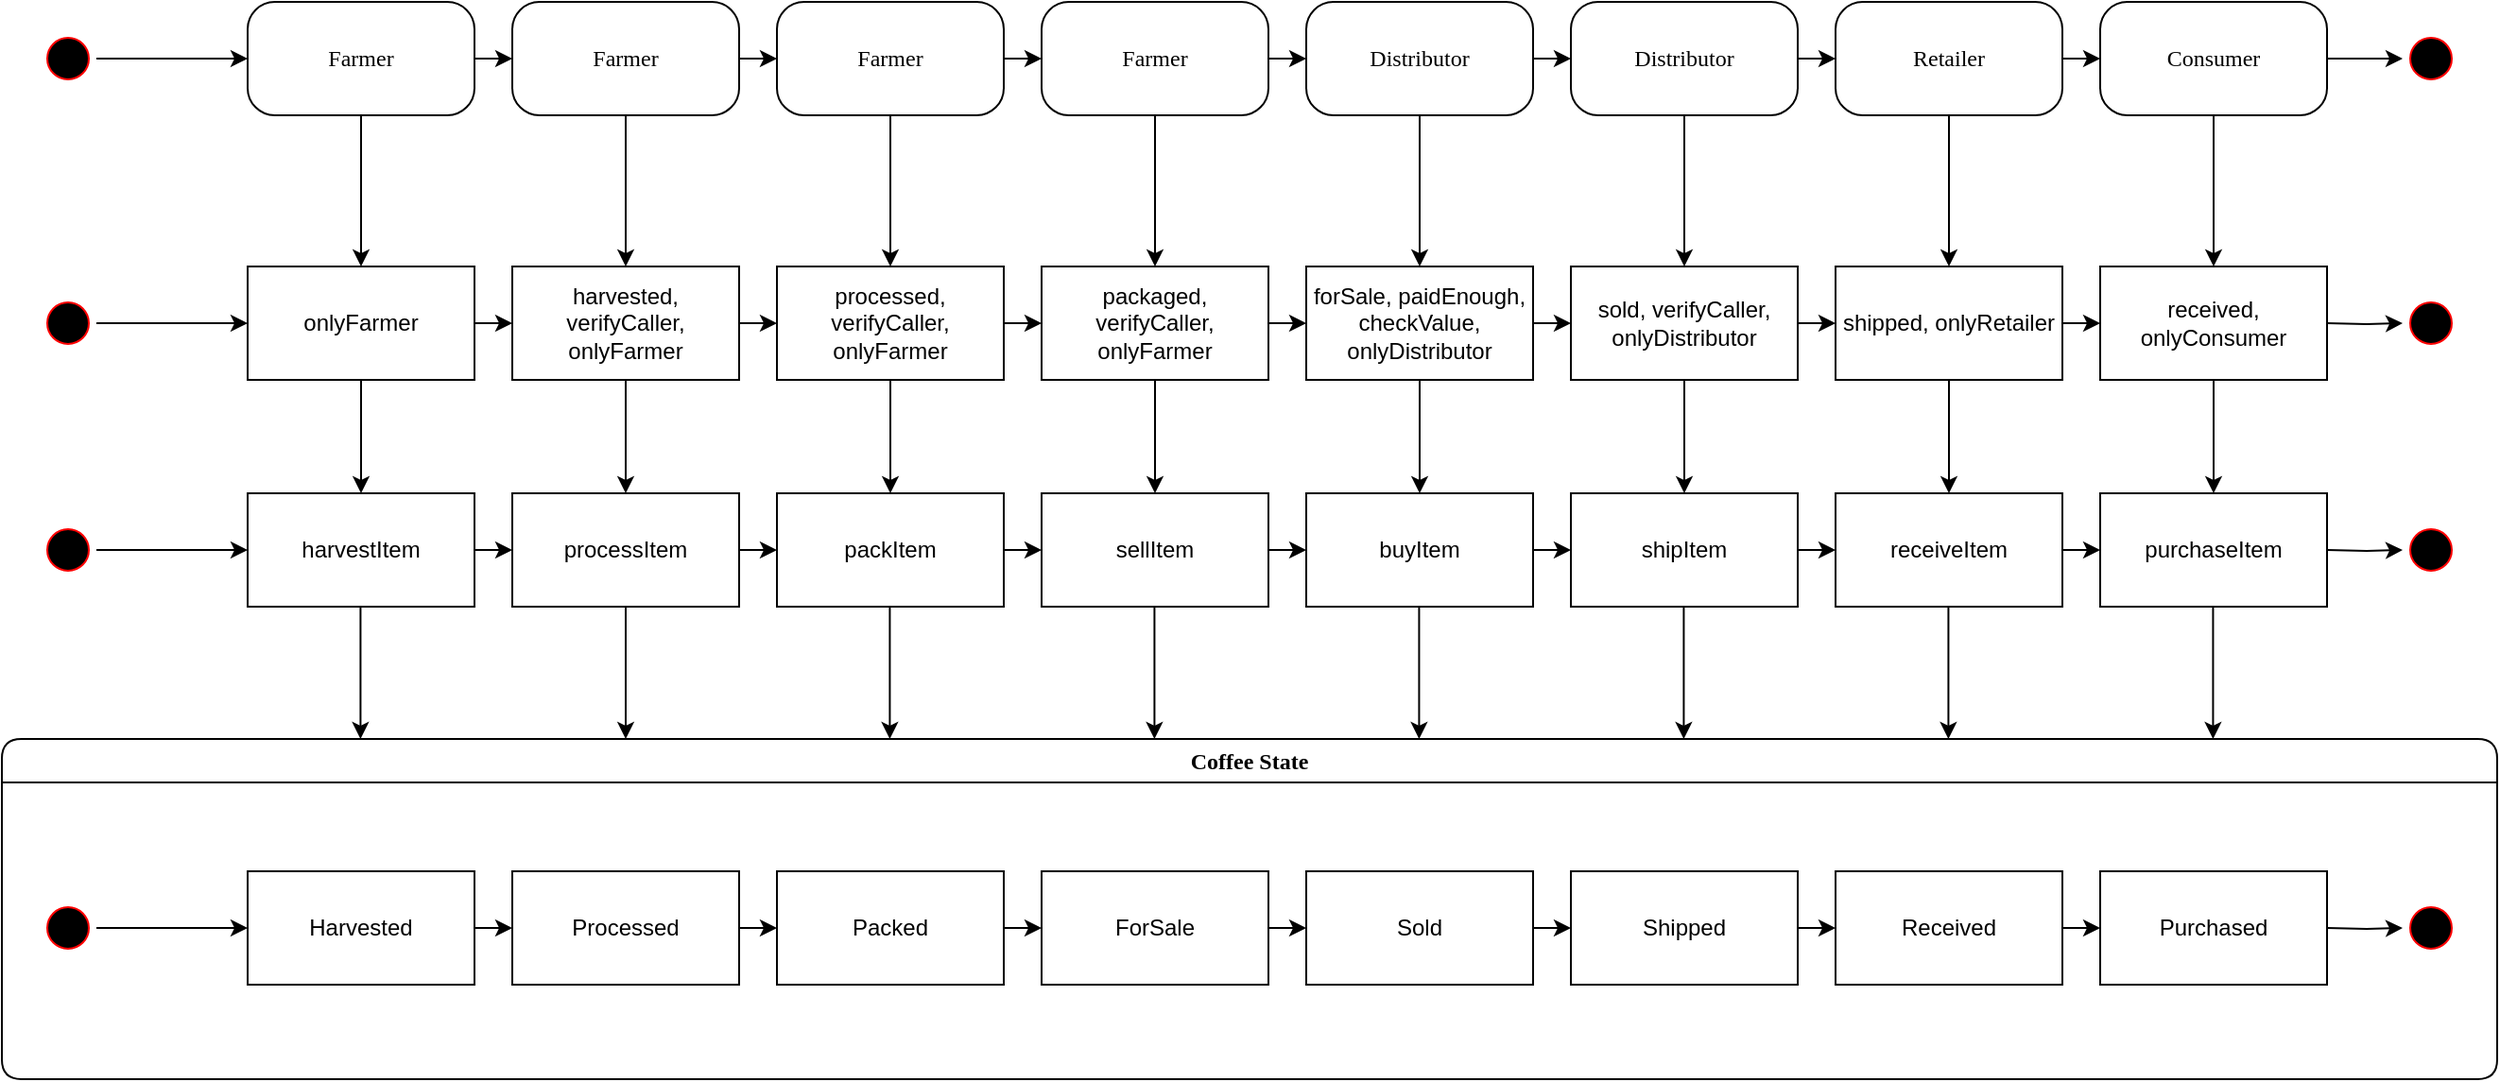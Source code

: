 <mxfile version="13.0.3" type="device"><diagram name="Page-1" id="58cdce13-f638-feb5-8d6f-7d28b1aa9fa0"><mxGraphModel dx="1197" dy="1384" grid="1" gridSize="10" guides="1" tooltips="1" connect="1" arrows="1" fold="1" page="1" pageScale="1" pageWidth="1100" pageHeight="850" background="#ffffff" math="0" shadow="0"><root><mxCell id="0"/><mxCell id="1" parent="0"/><mxCell id="6P1yx8AHND1YkYQ93b3t-10" style="edgeStyle=orthogonalEdgeStyle;rounded=0;orthogonalLoop=1;jettySize=auto;html=1;exitX=0.5;exitY=0;exitDx=0;exitDy=0;entryX=0;entryY=0.5;entryDx=0;entryDy=0;" edge="1" parent="1" source="382b91b5511bd0f7-1" target="382b91b5511bd0f7-6"><mxGeometry relative="1" as="geometry"/></mxCell><mxCell id="382b91b5511bd0f7-1" value="" style="ellipse;html=1;shape=startState;fillColor=#000000;strokeColor=#ff0000;rounded=1;shadow=0;comic=0;labelBackgroundColor=none;fontFamily=Verdana;fontSize=12;fontColor=#000000;align=center;direction=south;" parent="1" vertex="1"><mxGeometry x="130" y="135" width="30" height="30" as="geometry"/></mxCell><mxCell id="6P1yx8AHND1YkYQ93b3t-11" style="edgeStyle=orthogonalEdgeStyle;rounded=0;orthogonalLoop=1;jettySize=auto;html=1;exitX=1;exitY=0.5;exitDx=0;exitDy=0;entryX=0;entryY=0.5;entryDx=0;entryDy=0;" edge="1" parent="1" source="382b91b5511bd0f7-6" target="6P1yx8AHND1YkYQ93b3t-1"><mxGeometry relative="1" as="geometry"/></mxCell><mxCell id="6P1yx8AHND1YkYQ93b3t-156" style="edgeStyle=orthogonalEdgeStyle;rounded=0;orthogonalLoop=1;jettySize=auto;html=1;exitX=0.5;exitY=1;exitDx=0;exitDy=0;entryX=0.5;entryY=0;entryDx=0;entryDy=0;" edge="1" parent="1" source="382b91b5511bd0f7-6" target="6P1yx8AHND1YkYQ93b3t-120"><mxGeometry relative="1" as="geometry"/></mxCell><mxCell id="382b91b5511bd0f7-6" value="Farmer" style="rounded=1;whiteSpace=wrap;html=1;arcSize=24;shadow=0;comic=0;labelBackgroundColor=none;fontFamily=Verdana;fontSize=12;fontColor=#000000;align=center;" parent="1" vertex="1"><mxGeometry x="240" y="120" width="120" height="60" as="geometry"/></mxCell><mxCell id="2a3bc250acf0617d-7" value="Coffee State" style="swimlane;whiteSpace=wrap;html=1;rounded=1;shadow=0;comic=0;labelBackgroundColor=none;strokeWidth=1;fontFamily=Verdana;fontSize=12;align=center;startSize=23;" parent="1" vertex="1"><mxGeometry x="110" y="510" width="1320" height="180" as="geometry"/></mxCell><mxCell id="6P1yx8AHND1YkYQ93b3t-92" value="Harvested" style="rounded=0;whiteSpace=wrap;html=1;" vertex="1" parent="2a3bc250acf0617d-7"><mxGeometry x="130" y="70" width="120" height="60" as="geometry"/></mxCell><mxCell id="6P1yx8AHND1YkYQ93b3t-94" value="Processed" style="rounded=0;whiteSpace=wrap;html=1;" vertex="1" parent="2a3bc250acf0617d-7"><mxGeometry x="270" y="70" width="120" height="60" as="geometry"/></mxCell><mxCell id="6P1yx8AHND1YkYQ93b3t-95" value="Packed" style="rounded=0;whiteSpace=wrap;html=1;" vertex="1" parent="2a3bc250acf0617d-7"><mxGeometry x="410" y="70" width="120" height="60" as="geometry"/></mxCell><mxCell id="6P1yx8AHND1YkYQ93b3t-97" value="ForSale" style="rounded=0;whiteSpace=wrap;html=1;" vertex="1" parent="2a3bc250acf0617d-7"><mxGeometry x="550" y="70" width="120" height="60" as="geometry"/></mxCell><mxCell id="6P1yx8AHND1YkYQ93b3t-101" value="Sold" style="rounded=0;whiteSpace=wrap;html=1;" vertex="1" parent="2a3bc250acf0617d-7"><mxGeometry x="690" y="70" width="120" height="60" as="geometry"/></mxCell><mxCell id="6P1yx8AHND1YkYQ93b3t-102" value="Shipped" style="rounded=0;whiteSpace=wrap;html=1;" vertex="1" parent="2a3bc250acf0617d-7"><mxGeometry x="830" y="70" width="120" height="60" as="geometry"/></mxCell><mxCell id="6P1yx8AHND1YkYQ93b3t-103" value="Received" style="rounded=0;whiteSpace=wrap;html=1;" vertex="1" parent="2a3bc250acf0617d-7"><mxGeometry x="970" y="70" width="120" height="60" as="geometry"/></mxCell><mxCell id="6P1yx8AHND1YkYQ93b3t-104" value="Purchased" style="rounded=0;whiteSpace=wrap;html=1;" vertex="1" parent="2a3bc250acf0617d-7"><mxGeometry x="1110" y="70" width="120" height="60" as="geometry"/></mxCell><mxCell id="6P1yx8AHND1YkYQ93b3t-12" style="edgeStyle=orthogonalEdgeStyle;rounded=0;orthogonalLoop=1;jettySize=auto;html=1;exitX=1;exitY=0.5;exitDx=0;exitDy=0;entryX=0;entryY=0.5;entryDx=0;entryDy=0;" edge="1" parent="1" source="6P1yx8AHND1YkYQ93b3t-1" target="6P1yx8AHND1YkYQ93b3t-3"><mxGeometry relative="1" as="geometry"/></mxCell><mxCell id="6P1yx8AHND1YkYQ93b3t-157" style="edgeStyle=orthogonalEdgeStyle;rounded=0;orthogonalLoop=1;jettySize=auto;html=1;exitX=0.5;exitY=1;exitDx=0;exitDy=0;entryX=0.5;entryY=0;entryDx=0;entryDy=0;" edge="1" parent="1" source="6P1yx8AHND1YkYQ93b3t-1" target="6P1yx8AHND1YkYQ93b3t-121"><mxGeometry relative="1" as="geometry"/></mxCell><mxCell id="6P1yx8AHND1YkYQ93b3t-1" value="Farmer" style="rounded=1;whiteSpace=wrap;html=1;arcSize=24;shadow=0;comic=0;labelBackgroundColor=none;fontFamily=Verdana;fontSize=12;fontColor=#000000;align=center;" vertex="1" parent="1"><mxGeometry x="380" y="120" width="120" height="60" as="geometry"/></mxCell><mxCell id="6P1yx8AHND1YkYQ93b3t-13" style="edgeStyle=orthogonalEdgeStyle;rounded=0;orthogonalLoop=1;jettySize=auto;html=1;exitX=1;exitY=0.5;exitDx=0;exitDy=0;entryX=0;entryY=0.5;entryDx=0;entryDy=0;" edge="1" parent="1" source="6P1yx8AHND1YkYQ93b3t-3" target="6P1yx8AHND1YkYQ93b3t-4"><mxGeometry relative="1" as="geometry"/></mxCell><mxCell id="6P1yx8AHND1YkYQ93b3t-158" style="edgeStyle=orthogonalEdgeStyle;rounded=0;orthogonalLoop=1;jettySize=auto;html=1;exitX=0.5;exitY=1;exitDx=0;exitDy=0;entryX=0.5;entryY=0;entryDx=0;entryDy=0;" edge="1" parent="1" source="6P1yx8AHND1YkYQ93b3t-3" target="6P1yx8AHND1YkYQ93b3t-122"><mxGeometry relative="1" as="geometry"/></mxCell><mxCell id="6P1yx8AHND1YkYQ93b3t-3" value="Farmer" style="rounded=1;whiteSpace=wrap;html=1;arcSize=24;shadow=0;comic=0;labelBackgroundColor=none;fontFamily=Verdana;fontSize=12;fontColor=#000000;align=center;" vertex="1" parent="1"><mxGeometry x="520" y="120" width="120" height="60" as="geometry"/></mxCell><mxCell id="6P1yx8AHND1YkYQ93b3t-14" style="edgeStyle=orthogonalEdgeStyle;rounded=0;orthogonalLoop=1;jettySize=auto;html=1;exitX=1;exitY=0.5;exitDx=0;exitDy=0;entryX=0;entryY=0.5;entryDx=0;entryDy=0;" edge="1" parent="1" source="6P1yx8AHND1YkYQ93b3t-4" target="6P1yx8AHND1YkYQ93b3t-6"><mxGeometry relative="1" as="geometry"/></mxCell><mxCell id="6P1yx8AHND1YkYQ93b3t-159" style="edgeStyle=orthogonalEdgeStyle;rounded=0;orthogonalLoop=1;jettySize=auto;html=1;exitX=0.5;exitY=1;exitDx=0;exitDy=0;entryX=0.5;entryY=0;entryDx=0;entryDy=0;" edge="1" parent="1" source="6P1yx8AHND1YkYQ93b3t-4" target="6P1yx8AHND1YkYQ93b3t-123"><mxGeometry relative="1" as="geometry"/></mxCell><mxCell id="6P1yx8AHND1YkYQ93b3t-4" value="Farmer" style="rounded=1;whiteSpace=wrap;html=1;arcSize=24;shadow=0;comic=0;labelBackgroundColor=none;fontFamily=Verdana;fontSize=12;fontColor=#000000;align=center;" vertex="1" parent="1"><mxGeometry x="660" y="120" width="120" height="60" as="geometry"/></mxCell><mxCell id="6P1yx8AHND1YkYQ93b3t-15" style="edgeStyle=orthogonalEdgeStyle;rounded=0;orthogonalLoop=1;jettySize=auto;html=1;exitX=1;exitY=0.5;exitDx=0;exitDy=0;entryX=0;entryY=0.5;entryDx=0;entryDy=0;" edge="1" parent="1" source="6P1yx8AHND1YkYQ93b3t-6" target="6P1yx8AHND1YkYQ93b3t-7"><mxGeometry relative="1" as="geometry"/></mxCell><mxCell id="6P1yx8AHND1YkYQ93b3t-160" style="edgeStyle=orthogonalEdgeStyle;rounded=0;orthogonalLoop=1;jettySize=auto;html=1;exitX=0.5;exitY=1;exitDx=0;exitDy=0;entryX=0.5;entryY=0;entryDx=0;entryDy=0;" edge="1" parent="1" source="6P1yx8AHND1YkYQ93b3t-6" target="6P1yx8AHND1YkYQ93b3t-124"><mxGeometry relative="1" as="geometry"/></mxCell><mxCell id="6P1yx8AHND1YkYQ93b3t-6" value="Distributor" style="rounded=1;whiteSpace=wrap;html=1;arcSize=24;shadow=0;comic=0;labelBackgroundColor=none;fontFamily=Verdana;fontSize=12;fontColor=#000000;align=center;" vertex="1" parent="1"><mxGeometry x="800" y="120" width="120" height="60" as="geometry"/></mxCell><mxCell id="6P1yx8AHND1YkYQ93b3t-16" style="edgeStyle=orthogonalEdgeStyle;rounded=0;orthogonalLoop=1;jettySize=auto;html=1;exitX=1;exitY=0.5;exitDx=0;exitDy=0;entryX=0;entryY=0.5;entryDx=0;entryDy=0;" edge="1" parent="1" source="6P1yx8AHND1YkYQ93b3t-7" target="6P1yx8AHND1YkYQ93b3t-8"><mxGeometry relative="1" as="geometry"/></mxCell><mxCell id="6P1yx8AHND1YkYQ93b3t-161" style="edgeStyle=orthogonalEdgeStyle;rounded=0;orthogonalLoop=1;jettySize=auto;html=1;exitX=0.5;exitY=1;exitDx=0;exitDy=0;entryX=0.5;entryY=0;entryDx=0;entryDy=0;" edge="1" parent="1" source="6P1yx8AHND1YkYQ93b3t-7" target="6P1yx8AHND1YkYQ93b3t-125"><mxGeometry relative="1" as="geometry"/></mxCell><mxCell id="6P1yx8AHND1YkYQ93b3t-7" value="Distributor" style="rounded=1;whiteSpace=wrap;html=1;arcSize=24;shadow=0;comic=0;labelBackgroundColor=none;fontFamily=Verdana;fontSize=12;fontColor=#000000;align=center;" vertex="1" parent="1"><mxGeometry x="940" y="120" width="120" height="60" as="geometry"/></mxCell><mxCell id="6P1yx8AHND1YkYQ93b3t-17" style="edgeStyle=orthogonalEdgeStyle;rounded=0;orthogonalLoop=1;jettySize=auto;html=1;exitX=1;exitY=0.5;exitDx=0;exitDy=0;entryX=0;entryY=0.5;entryDx=0;entryDy=0;" edge="1" parent="1" source="6P1yx8AHND1YkYQ93b3t-8" target="6P1yx8AHND1YkYQ93b3t-9"><mxGeometry relative="1" as="geometry"/></mxCell><mxCell id="6P1yx8AHND1YkYQ93b3t-162" style="edgeStyle=orthogonalEdgeStyle;rounded=0;orthogonalLoop=1;jettySize=auto;html=1;exitX=0.5;exitY=1;exitDx=0;exitDy=0;entryX=0.5;entryY=0;entryDx=0;entryDy=0;" edge="1" parent="1" source="6P1yx8AHND1YkYQ93b3t-8" target="6P1yx8AHND1YkYQ93b3t-126"><mxGeometry relative="1" as="geometry"/></mxCell><mxCell id="6P1yx8AHND1YkYQ93b3t-8" value="Retailer" style="rounded=1;whiteSpace=wrap;html=1;arcSize=24;shadow=0;comic=0;labelBackgroundColor=none;fontFamily=Verdana;fontSize=12;fontColor=#000000;align=center;" vertex="1" parent="1"><mxGeometry x="1080" y="120" width="120" height="60" as="geometry"/></mxCell><mxCell id="6P1yx8AHND1YkYQ93b3t-20" style="edgeStyle=orthogonalEdgeStyle;rounded=0;orthogonalLoop=1;jettySize=auto;html=1;exitX=1;exitY=0.5;exitDx=0;exitDy=0;entryX=0.5;entryY=1;entryDx=0;entryDy=0;" edge="1" parent="1" source="6P1yx8AHND1YkYQ93b3t-9" target="6P1yx8AHND1YkYQ93b3t-18"><mxGeometry relative="1" as="geometry"/></mxCell><mxCell id="6P1yx8AHND1YkYQ93b3t-163" style="edgeStyle=orthogonalEdgeStyle;rounded=0;orthogonalLoop=1;jettySize=auto;html=1;exitX=0.5;exitY=1;exitDx=0;exitDy=0;entryX=0.5;entryY=0;entryDx=0;entryDy=0;" edge="1" parent="1" source="6P1yx8AHND1YkYQ93b3t-9" target="6P1yx8AHND1YkYQ93b3t-127"><mxGeometry relative="1" as="geometry"/></mxCell><mxCell id="6P1yx8AHND1YkYQ93b3t-9" value="Consumer" style="rounded=1;whiteSpace=wrap;html=1;arcSize=24;shadow=0;comic=0;labelBackgroundColor=none;fontFamily=Verdana;fontSize=12;fontColor=#000000;align=center;" vertex="1" parent="1"><mxGeometry x="1220" y="120" width="120" height="60" as="geometry"/></mxCell><mxCell id="6P1yx8AHND1YkYQ93b3t-18" value="" style="ellipse;html=1;shape=startState;fillColor=#000000;strokeColor=#ff0000;rounded=1;shadow=0;comic=0;labelBackgroundColor=none;fontFamily=Verdana;fontSize=12;fontColor=#000000;align=center;direction=south;" vertex="1" parent="1"><mxGeometry x="1380" y="135" width="30" height="30" as="geometry"/></mxCell><mxCell id="6P1yx8AHND1YkYQ93b3t-21" style="edgeStyle=orthogonalEdgeStyle;rounded=0;orthogonalLoop=1;jettySize=auto;html=1;exitX=0.5;exitY=0;exitDx=0;exitDy=0;entryX=0;entryY=0.5;entryDx=0;entryDy=0;" edge="1" parent="1" source="6P1yx8AHND1YkYQ93b3t-22"><mxGeometry relative="1" as="geometry"><mxPoint x="240" y="610" as="targetPoint"/></mxGeometry></mxCell><mxCell id="6P1yx8AHND1YkYQ93b3t-22" value="" style="ellipse;html=1;shape=startState;fillColor=#000000;strokeColor=#ff0000;rounded=1;shadow=0;comic=0;labelBackgroundColor=none;fontFamily=Verdana;fontSize=12;fontColor=#000000;align=center;direction=south;" vertex="1" parent="1"><mxGeometry x="130" y="595" width="30" height="30" as="geometry"/></mxCell><mxCell id="6P1yx8AHND1YkYQ93b3t-23" style="edgeStyle=orthogonalEdgeStyle;rounded=0;orthogonalLoop=1;jettySize=auto;html=1;exitX=1;exitY=0.5;exitDx=0;exitDy=0;entryX=0;entryY=0.5;entryDx=0;entryDy=0;" edge="1" parent="1"><mxGeometry relative="1" as="geometry"><mxPoint x="360.0" y="610" as="sourcePoint"/><mxPoint x="380" y="610" as="targetPoint"/></mxGeometry></mxCell><mxCell id="6P1yx8AHND1YkYQ93b3t-25" style="edgeStyle=orthogonalEdgeStyle;rounded=0;orthogonalLoop=1;jettySize=auto;html=1;exitX=1;exitY=0.5;exitDx=0;exitDy=0;entryX=0;entryY=0.5;entryDx=0;entryDy=0;" edge="1" parent="1"><mxGeometry relative="1" as="geometry"><mxPoint x="500" y="610" as="sourcePoint"/><mxPoint x="520" y="610" as="targetPoint"/></mxGeometry></mxCell><mxCell id="6P1yx8AHND1YkYQ93b3t-27" style="edgeStyle=orthogonalEdgeStyle;rounded=0;orthogonalLoop=1;jettySize=auto;html=1;exitX=1;exitY=0.5;exitDx=0;exitDy=0;entryX=0;entryY=0.5;entryDx=0;entryDy=0;" edge="1" parent="1"><mxGeometry relative="1" as="geometry"><mxPoint x="640" y="610" as="sourcePoint"/><mxPoint x="660" y="610" as="targetPoint"/></mxGeometry></mxCell><mxCell id="6P1yx8AHND1YkYQ93b3t-29" style="edgeStyle=orthogonalEdgeStyle;rounded=0;orthogonalLoop=1;jettySize=auto;html=1;exitX=1;exitY=0.5;exitDx=0;exitDy=0;entryX=0;entryY=0.5;entryDx=0;entryDy=0;" edge="1" parent="1"><mxGeometry relative="1" as="geometry"><mxPoint x="780" y="610" as="sourcePoint"/><mxPoint x="800" y="610" as="targetPoint"/></mxGeometry></mxCell><mxCell id="6P1yx8AHND1YkYQ93b3t-31" style="edgeStyle=orthogonalEdgeStyle;rounded=0;orthogonalLoop=1;jettySize=auto;html=1;exitX=1;exitY=0.5;exitDx=0;exitDy=0;entryX=0;entryY=0.5;entryDx=0;entryDy=0;" edge="1" parent="1"><mxGeometry relative="1" as="geometry"><mxPoint x="920" y="610" as="sourcePoint"/><mxPoint x="940" y="610" as="targetPoint"/></mxGeometry></mxCell><mxCell id="6P1yx8AHND1YkYQ93b3t-33" style="edgeStyle=orthogonalEdgeStyle;rounded=0;orthogonalLoop=1;jettySize=auto;html=1;exitX=1;exitY=0.5;exitDx=0;exitDy=0;entryX=0;entryY=0.5;entryDx=0;entryDy=0;" edge="1" parent="1"><mxGeometry relative="1" as="geometry"><mxPoint x="1060" y="610" as="sourcePoint"/><mxPoint x="1080" y="610" as="targetPoint"/></mxGeometry></mxCell><mxCell id="6P1yx8AHND1YkYQ93b3t-35" style="edgeStyle=orthogonalEdgeStyle;rounded=0;orthogonalLoop=1;jettySize=auto;html=1;exitX=1;exitY=0.5;exitDx=0;exitDy=0;entryX=0;entryY=0.5;entryDx=0;entryDy=0;" edge="1" parent="1"><mxGeometry relative="1" as="geometry"><mxPoint x="1200" y="610" as="sourcePoint"/><mxPoint x="1220" y="610" as="targetPoint"/></mxGeometry></mxCell><mxCell id="6P1yx8AHND1YkYQ93b3t-37" style="edgeStyle=orthogonalEdgeStyle;rounded=0;orthogonalLoop=1;jettySize=auto;html=1;exitX=1;exitY=0.5;exitDx=0;exitDy=0;entryX=0.5;entryY=1;entryDx=0;entryDy=0;" edge="1" parent="1" target="6P1yx8AHND1YkYQ93b3t-39"><mxGeometry relative="1" as="geometry"><mxPoint x="1340" y="610" as="sourcePoint"/></mxGeometry></mxCell><mxCell id="6P1yx8AHND1YkYQ93b3t-39" value="" style="ellipse;html=1;shape=startState;fillColor=#000000;strokeColor=#ff0000;rounded=1;shadow=0;comic=0;labelBackgroundColor=none;fontFamily=Verdana;fontSize=12;fontColor=#000000;align=center;direction=south;" vertex="1" parent="1"><mxGeometry x="1380" y="595" width="30" height="30" as="geometry"/></mxCell><mxCell id="6P1yx8AHND1YkYQ93b3t-53" style="edgeStyle=orthogonalEdgeStyle;rounded=0;orthogonalLoop=1;jettySize=auto;html=1;exitX=0.5;exitY=0;exitDx=0;exitDy=0;entryX=0;entryY=0.5;entryDx=0;entryDy=0;" edge="1" parent="1" source="6P1yx8AHND1YkYQ93b3t-54"><mxGeometry relative="1" as="geometry"><mxPoint x="240" y="290" as="targetPoint"/></mxGeometry></mxCell><mxCell id="6P1yx8AHND1YkYQ93b3t-54" value="" style="ellipse;html=1;shape=startState;fillColor=#000000;strokeColor=#ff0000;rounded=1;shadow=0;comic=0;labelBackgroundColor=none;fontFamily=Verdana;fontSize=12;fontColor=#000000;align=center;direction=south;" vertex="1" parent="1"><mxGeometry x="130" y="275" width="30" height="30" as="geometry"/></mxCell><mxCell id="6P1yx8AHND1YkYQ93b3t-69" style="edgeStyle=orthogonalEdgeStyle;rounded=0;orthogonalLoop=1;jettySize=auto;html=1;exitX=1;exitY=0.5;exitDx=0;exitDy=0;entryX=0.5;entryY=1;entryDx=0;entryDy=0;" edge="1" parent="1" target="6P1yx8AHND1YkYQ93b3t-71"><mxGeometry relative="1" as="geometry"><mxPoint x="1340" y="290" as="sourcePoint"/></mxGeometry></mxCell><mxCell id="6P1yx8AHND1YkYQ93b3t-71" value="" style="ellipse;html=1;shape=startState;fillColor=#000000;strokeColor=#ff0000;rounded=1;shadow=0;comic=0;labelBackgroundColor=none;fontFamily=Verdana;fontSize=12;fontColor=#000000;align=center;direction=south;" vertex="1" parent="1"><mxGeometry x="1380" y="275" width="30" height="30" as="geometry"/></mxCell><mxCell id="6P1yx8AHND1YkYQ93b3t-72" style="edgeStyle=orthogonalEdgeStyle;rounded=0;orthogonalLoop=1;jettySize=auto;html=1;exitX=0.5;exitY=0;exitDx=0;exitDy=0;entryX=0;entryY=0.5;entryDx=0;entryDy=0;" edge="1" parent="1" source="6P1yx8AHND1YkYQ93b3t-73"><mxGeometry relative="1" as="geometry"><mxPoint x="240" y="410" as="targetPoint"/></mxGeometry></mxCell><mxCell id="6P1yx8AHND1YkYQ93b3t-73" value="" style="ellipse;html=1;shape=startState;fillColor=#000000;strokeColor=#ff0000;rounded=1;shadow=0;comic=0;labelBackgroundColor=none;fontFamily=Verdana;fontSize=12;fontColor=#000000;align=center;direction=south;" vertex="1" parent="1"><mxGeometry x="130" y="395" width="30" height="30" as="geometry"/></mxCell><mxCell id="6P1yx8AHND1YkYQ93b3t-88" style="edgeStyle=orthogonalEdgeStyle;rounded=0;orthogonalLoop=1;jettySize=auto;html=1;exitX=1;exitY=0.5;exitDx=0;exitDy=0;entryX=0.5;entryY=1;entryDx=0;entryDy=0;" edge="1" parent="1" target="6P1yx8AHND1YkYQ93b3t-90"><mxGeometry relative="1" as="geometry"><mxPoint x="1340" y="410" as="sourcePoint"/></mxGeometry></mxCell><mxCell id="6P1yx8AHND1YkYQ93b3t-90" value="" style="ellipse;html=1;shape=startState;fillColor=#000000;strokeColor=#ff0000;rounded=1;shadow=0;comic=0;labelBackgroundColor=none;fontFamily=Verdana;fontSize=12;fontColor=#000000;align=center;direction=south;" vertex="1" parent="1"><mxGeometry x="1380" y="395" width="30" height="30" as="geometry"/></mxCell><mxCell id="6P1yx8AHND1YkYQ93b3t-164" style="edgeStyle=orthogonalEdgeStyle;rounded=0;orthogonalLoop=1;jettySize=auto;html=1;exitX=0.5;exitY=1;exitDx=0;exitDy=0;entryX=0.5;entryY=0;entryDx=0;entryDy=0;" edge="1" parent="1" source="6P1yx8AHND1YkYQ93b3t-120" target="6P1yx8AHND1YkYQ93b3t-141"><mxGeometry relative="1" as="geometry"/></mxCell><mxCell id="6P1yx8AHND1YkYQ93b3t-120" value="onlyFarmer" style="rounded=0;whiteSpace=wrap;html=1;" vertex="1" parent="1"><mxGeometry x="240" y="260" width="120" height="60" as="geometry"/></mxCell><mxCell id="6P1yx8AHND1YkYQ93b3t-165" style="edgeStyle=orthogonalEdgeStyle;rounded=0;orthogonalLoop=1;jettySize=auto;html=1;exitX=0.5;exitY=1;exitDx=0;exitDy=0;entryX=0.5;entryY=0;entryDx=0;entryDy=0;" edge="1" parent="1" source="6P1yx8AHND1YkYQ93b3t-121" target="6P1yx8AHND1YkYQ93b3t-142"><mxGeometry relative="1" as="geometry"/></mxCell><mxCell id="6P1yx8AHND1YkYQ93b3t-121" value="harvested, verifyCaller, onlyFarmer" style="rounded=0;whiteSpace=wrap;html=1;" vertex="1" parent="1"><mxGeometry x="380" y="260" width="120" height="60" as="geometry"/></mxCell><mxCell id="6P1yx8AHND1YkYQ93b3t-166" style="edgeStyle=orthogonalEdgeStyle;rounded=0;orthogonalLoop=1;jettySize=auto;html=1;exitX=0.5;exitY=1;exitDx=0;exitDy=0;" edge="1" parent="1" source="6P1yx8AHND1YkYQ93b3t-122" target="6P1yx8AHND1YkYQ93b3t-143"><mxGeometry relative="1" as="geometry"/></mxCell><mxCell id="6P1yx8AHND1YkYQ93b3t-122" value="processed, verifyCaller, onlyFarmer" style="rounded=0;whiteSpace=wrap;html=1;" vertex="1" parent="1"><mxGeometry x="520" y="260" width="120" height="60" as="geometry"/></mxCell><mxCell id="6P1yx8AHND1YkYQ93b3t-167" style="edgeStyle=orthogonalEdgeStyle;rounded=0;orthogonalLoop=1;jettySize=auto;html=1;exitX=0.5;exitY=1;exitDx=0;exitDy=0;entryX=0.5;entryY=0;entryDx=0;entryDy=0;" edge="1" parent="1" source="6P1yx8AHND1YkYQ93b3t-123" target="6P1yx8AHND1YkYQ93b3t-144"><mxGeometry relative="1" as="geometry"/></mxCell><mxCell id="6P1yx8AHND1YkYQ93b3t-123" value="packaged, verifyCaller, onlyFarmer" style="rounded=0;whiteSpace=wrap;html=1;" vertex="1" parent="1"><mxGeometry x="660" y="260" width="120" height="60" as="geometry"/></mxCell><mxCell id="6P1yx8AHND1YkYQ93b3t-168" style="edgeStyle=orthogonalEdgeStyle;rounded=0;orthogonalLoop=1;jettySize=auto;html=1;exitX=0.5;exitY=1;exitDx=0;exitDy=0;entryX=0.5;entryY=0;entryDx=0;entryDy=0;" edge="1" parent="1" source="6P1yx8AHND1YkYQ93b3t-124" target="6P1yx8AHND1YkYQ93b3t-145"><mxGeometry relative="1" as="geometry"/></mxCell><mxCell id="6P1yx8AHND1YkYQ93b3t-124" value="forSale, paidEnough, checkValue, onlyDistributor" style="rounded=0;whiteSpace=wrap;html=1;" vertex="1" parent="1"><mxGeometry x="800" y="260" width="120" height="60" as="geometry"/></mxCell><mxCell id="6P1yx8AHND1YkYQ93b3t-169" style="edgeStyle=orthogonalEdgeStyle;rounded=0;orthogonalLoop=1;jettySize=auto;html=1;exitX=0.5;exitY=1;exitDx=0;exitDy=0;entryX=0.5;entryY=0;entryDx=0;entryDy=0;" edge="1" parent="1" source="6P1yx8AHND1YkYQ93b3t-125" target="6P1yx8AHND1YkYQ93b3t-146"><mxGeometry relative="1" as="geometry"/></mxCell><mxCell id="6P1yx8AHND1YkYQ93b3t-125" value="sold, verifyCaller, onlyDistributor" style="rounded=0;whiteSpace=wrap;html=1;" vertex="1" parent="1"><mxGeometry x="940" y="260" width="120" height="60" as="geometry"/></mxCell><mxCell id="6P1yx8AHND1YkYQ93b3t-170" style="edgeStyle=orthogonalEdgeStyle;rounded=0;orthogonalLoop=1;jettySize=auto;html=1;exitX=0.5;exitY=1;exitDx=0;exitDy=0;entryX=0.5;entryY=0;entryDx=0;entryDy=0;" edge="1" parent="1" source="6P1yx8AHND1YkYQ93b3t-126" target="6P1yx8AHND1YkYQ93b3t-147"><mxGeometry relative="1" as="geometry"/></mxCell><mxCell id="6P1yx8AHND1YkYQ93b3t-126" value="shipped, onlyRetailer" style="rounded=0;whiteSpace=wrap;html=1;" vertex="1" parent="1"><mxGeometry x="1080" y="260" width="120" height="60" as="geometry"/></mxCell><mxCell id="6P1yx8AHND1YkYQ93b3t-171" style="edgeStyle=orthogonalEdgeStyle;rounded=0;orthogonalLoop=1;jettySize=auto;html=1;exitX=0.5;exitY=1;exitDx=0;exitDy=0;entryX=0.5;entryY=0;entryDx=0;entryDy=0;" edge="1" parent="1" source="6P1yx8AHND1YkYQ93b3t-127" target="6P1yx8AHND1YkYQ93b3t-148"><mxGeometry relative="1" as="geometry"/></mxCell><mxCell id="6P1yx8AHND1YkYQ93b3t-127" value="received, onlyConsumer" style="rounded=0;whiteSpace=wrap;html=1;" vertex="1" parent="1"><mxGeometry x="1220" y="260" width="120" height="60" as="geometry"/></mxCell><mxCell id="6P1yx8AHND1YkYQ93b3t-128" style="edgeStyle=orthogonalEdgeStyle;rounded=0;orthogonalLoop=1;jettySize=auto;html=1;exitX=1;exitY=0.5;exitDx=0;exitDy=0;entryX=0;entryY=0.5;entryDx=0;entryDy=0;" edge="1" parent="1"><mxGeometry relative="1" as="geometry"><mxPoint x="360.0" y="290" as="sourcePoint"/><mxPoint x="380" y="290" as="targetPoint"/></mxGeometry></mxCell><mxCell id="6P1yx8AHND1YkYQ93b3t-129" style="edgeStyle=orthogonalEdgeStyle;rounded=0;orthogonalLoop=1;jettySize=auto;html=1;exitX=1;exitY=0.5;exitDx=0;exitDy=0;entryX=0;entryY=0.5;entryDx=0;entryDy=0;" edge="1" parent="1"><mxGeometry relative="1" as="geometry"><mxPoint x="500" y="290" as="sourcePoint"/><mxPoint x="520" y="290" as="targetPoint"/></mxGeometry></mxCell><mxCell id="6P1yx8AHND1YkYQ93b3t-130" style="edgeStyle=orthogonalEdgeStyle;rounded=0;orthogonalLoop=1;jettySize=auto;html=1;exitX=1;exitY=0.5;exitDx=0;exitDy=0;entryX=0;entryY=0.5;entryDx=0;entryDy=0;" edge="1" parent="1"><mxGeometry relative="1" as="geometry"><mxPoint x="640" y="290" as="sourcePoint"/><mxPoint x="660" y="290" as="targetPoint"/></mxGeometry></mxCell><mxCell id="6P1yx8AHND1YkYQ93b3t-131" style="edgeStyle=orthogonalEdgeStyle;rounded=0;orthogonalLoop=1;jettySize=auto;html=1;exitX=1;exitY=0.5;exitDx=0;exitDy=0;entryX=0;entryY=0.5;entryDx=0;entryDy=0;" edge="1" parent="1"><mxGeometry relative="1" as="geometry"><mxPoint x="780" y="290" as="sourcePoint"/><mxPoint x="800" y="290" as="targetPoint"/></mxGeometry></mxCell><mxCell id="6P1yx8AHND1YkYQ93b3t-132" style="edgeStyle=orthogonalEdgeStyle;rounded=0;orthogonalLoop=1;jettySize=auto;html=1;exitX=1;exitY=0.5;exitDx=0;exitDy=0;entryX=0;entryY=0.5;entryDx=0;entryDy=0;" edge="1" parent="1"><mxGeometry relative="1" as="geometry"><mxPoint x="920" y="290" as="sourcePoint"/><mxPoint x="940" y="290" as="targetPoint"/></mxGeometry></mxCell><mxCell id="6P1yx8AHND1YkYQ93b3t-133" style="edgeStyle=orthogonalEdgeStyle;rounded=0;orthogonalLoop=1;jettySize=auto;html=1;exitX=1;exitY=0.5;exitDx=0;exitDy=0;entryX=0;entryY=0.5;entryDx=0;entryDy=0;" edge="1" parent="1"><mxGeometry relative="1" as="geometry"><mxPoint x="1060" y="290" as="sourcePoint"/><mxPoint x="1080" y="290" as="targetPoint"/></mxGeometry></mxCell><mxCell id="6P1yx8AHND1YkYQ93b3t-134" style="edgeStyle=orthogonalEdgeStyle;rounded=0;orthogonalLoop=1;jettySize=auto;html=1;exitX=1;exitY=0.5;exitDx=0;exitDy=0;entryX=0;entryY=0.5;entryDx=0;entryDy=0;" edge="1" parent="1"><mxGeometry relative="1" as="geometry"><mxPoint x="1200" y="290" as="sourcePoint"/><mxPoint x="1220" y="290" as="targetPoint"/></mxGeometry></mxCell><mxCell id="6P1yx8AHND1YkYQ93b3t-141" value="harvestItem" style="rounded=0;whiteSpace=wrap;html=1;" vertex="1" parent="1"><mxGeometry x="240" y="380" width="120" height="60" as="geometry"/></mxCell><mxCell id="6P1yx8AHND1YkYQ93b3t-173" style="edgeStyle=orthogonalEdgeStyle;rounded=0;orthogonalLoop=1;jettySize=auto;html=1;exitX=0.5;exitY=1;exitDx=0;exitDy=0;entryX=0.25;entryY=0;entryDx=0;entryDy=0;" edge="1" parent="1" source="6P1yx8AHND1YkYQ93b3t-142" target="2a3bc250acf0617d-7"><mxGeometry relative="1" as="geometry"/></mxCell><mxCell id="6P1yx8AHND1YkYQ93b3t-142" value="processItem" style="rounded=0;whiteSpace=wrap;html=1;" vertex="1" parent="1"><mxGeometry x="380" y="380" width="120" height="60" as="geometry"/></mxCell><mxCell id="6P1yx8AHND1YkYQ93b3t-143" value="packItem" style="rounded=0;whiteSpace=wrap;html=1;" vertex="1" parent="1"><mxGeometry x="520" y="380" width="120" height="60" as="geometry"/></mxCell><mxCell id="6P1yx8AHND1YkYQ93b3t-144" value="sellItem" style="rounded=0;whiteSpace=wrap;html=1;" vertex="1" parent="1"><mxGeometry x="660" y="380" width="120" height="60" as="geometry"/></mxCell><mxCell id="6P1yx8AHND1YkYQ93b3t-145" value="buyItem" style="rounded=0;whiteSpace=wrap;html=1;" vertex="1" parent="1"><mxGeometry x="800" y="380" width="120" height="60" as="geometry"/></mxCell><mxCell id="6P1yx8AHND1YkYQ93b3t-146" value="shipItem" style="rounded=0;whiteSpace=wrap;html=1;" vertex="1" parent="1"><mxGeometry x="940" y="380" width="120" height="60" as="geometry"/></mxCell><mxCell id="6P1yx8AHND1YkYQ93b3t-147" value="receiveItem" style="rounded=0;whiteSpace=wrap;html=1;" vertex="1" parent="1"><mxGeometry x="1080" y="380" width="120" height="60" as="geometry"/></mxCell><mxCell id="6P1yx8AHND1YkYQ93b3t-148" value="purchaseItem" style="rounded=0;whiteSpace=wrap;html=1;" vertex="1" parent="1"><mxGeometry x="1220" y="380" width="120" height="60" as="geometry"/></mxCell><mxCell id="6P1yx8AHND1YkYQ93b3t-149" style="edgeStyle=orthogonalEdgeStyle;rounded=0;orthogonalLoop=1;jettySize=auto;html=1;exitX=1;exitY=0.5;exitDx=0;exitDy=0;entryX=0;entryY=0.5;entryDx=0;entryDy=0;" edge="1" parent="1"><mxGeometry relative="1" as="geometry"><mxPoint x="360.0" y="410" as="sourcePoint"/><mxPoint x="380" y="410" as="targetPoint"/></mxGeometry></mxCell><mxCell id="6P1yx8AHND1YkYQ93b3t-150" style="edgeStyle=orthogonalEdgeStyle;rounded=0;orthogonalLoop=1;jettySize=auto;html=1;exitX=1;exitY=0.5;exitDx=0;exitDy=0;entryX=0;entryY=0.5;entryDx=0;entryDy=0;" edge="1" parent="1"><mxGeometry relative="1" as="geometry"><mxPoint x="500" y="410" as="sourcePoint"/><mxPoint x="520" y="410" as="targetPoint"/></mxGeometry></mxCell><mxCell id="6P1yx8AHND1YkYQ93b3t-151" style="edgeStyle=orthogonalEdgeStyle;rounded=0;orthogonalLoop=1;jettySize=auto;html=1;exitX=1;exitY=0.5;exitDx=0;exitDy=0;entryX=0;entryY=0.5;entryDx=0;entryDy=0;" edge="1" parent="1"><mxGeometry relative="1" as="geometry"><mxPoint x="640" y="410" as="sourcePoint"/><mxPoint x="660" y="410" as="targetPoint"/></mxGeometry></mxCell><mxCell id="6P1yx8AHND1YkYQ93b3t-152" style="edgeStyle=orthogonalEdgeStyle;rounded=0;orthogonalLoop=1;jettySize=auto;html=1;exitX=1;exitY=0.5;exitDx=0;exitDy=0;entryX=0;entryY=0.5;entryDx=0;entryDy=0;" edge="1" parent="1"><mxGeometry relative="1" as="geometry"><mxPoint x="780" y="410" as="sourcePoint"/><mxPoint x="800" y="410" as="targetPoint"/></mxGeometry></mxCell><mxCell id="6P1yx8AHND1YkYQ93b3t-153" style="edgeStyle=orthogonalEdgeStyle;rounded=0;orthogonalLoop=1;jettySize=auto;html=1;exitX=1;exitY=0.5;exitDx=0;exitDy=0;entryX=0;entryY=0.5;entryDx=0;entryDy=0;" edge="1" parent="1"><mxGeometry relative="1" as="geometry"><mxPoint x="920" y="410" as="sourcePoint"/><mxPoint x="940" y="410" as="targetPoint"/></mxGeometry></mxCell><mxCell id="6P1yx8AHND1YkYQ93b3t-154" style="edgeStyle=orthogonalEdgeStyle;rounded=0;orthogonalLoop=1;jettySize=auto;html=1;exitX=1;exitY=0.5;exitDx=0;exitDy=0;entryX=0;entryY=0.5;entryDx=0;entryDy=0;" edge="1" parent="1"><mxGeometry relative="1" as="geometry"><mxPoint x="1060" y="410" as="sourcePoint"/><mxPoint x="1080" y="410" as="targetPoint"/></mxGeometry></mxCell><mxCell id="6P1yx8AHND1YkYQ93b3t-155" style="edgeStyle=orthogonalEdgeStyle;rounded=0;orthogonalLoop=1;jettySize=auto;html=1;exitX=1;exitY=0.5;exitDx=0;exitDy=0;entryX=0;entryY=0.5;entryDx=0;entryDy=0;" edge="1" parent="1"><mxGeometry relative="1" as="geometry"><mxPoint x="1200" y="410" as="sourcePoint"/><mxPoint x="1220" y="410" as="targetPoint"/></mxGeometry></mxCell><mxCell id="6P1yx8AHND1YkYQ93b3t-176" style="edgeStyle=orthogonalEdgeStyle;rounded=0;orthogonalLoop=1;jettySize=auto;html=1;exitX=0.5;exitY=1;exitDx=0;exitDy=0;entryX=0.25;entryY=0;entryDx=0;entryDy=0;" edge="1" parent="1"><mxGeometry relative="1" as="geometry"><mxPoint x="299.71" y="440" as="sourcePoint"/><mxPoint x="299.71" y="510" as="targetPoint"/></mxGeometry></mxCell><mxCell id="6P1yx8AHND1YkYQ93b3t-177" style="edgeStyle=orthogonalEdgeStyle;rounded=0;orthogonalLoop=1;jettySize=auto;html=1;exitX=0.5;exitY=1;exitDx=0;exitDy=0;entryX=0.25;entryY=0;entryDx=0;entryDy=0;" edge="1" parent="1"><mxGeometry relative="1" as="geometry"><mxPoint x="579.71" y="440" as="sourcePoint"/><mxPoint x="579.71" y="510" as="targetPoint"/></mxGeometry></mxCell><mxCell id="6P1yx8AHND1YkYQ93b3t-178" style="edgeStyle=orthogonalEdgeStyle;rounded=0;orthogonalLoop=1;jettySize=auto;html=1;exitX=0.5;exitY=1;exitDx=0;exitDy=0;entryX=0.25;entryY=0;entryDx=0;entryDy=0;" edge="1" parent="1"><mxGeometry relative="1" as="geometry"><mxPoint x="719.71" y="440" as="sourcePoint"/><mxPoint x="719.71" y="510" as="targetPoint"/></mxGeometry></mxCell><mxCell id="6P1yx8AHND1YkYQ93b3t-179" style="edgeStyle=orthogonalEdgeStyle;rounded=0;orthogonalLoop=1;jettySize=auto;html=1;exitX=0.5;exitY=1;exitDx=0;exitDy=0;entryX=0.25;entryY=0;entryDx=0;entryDy=0;" edge="1" parent="1"><mxGeometry relative="1" as="geometry"><mxPoint x="859.71" y="440" as="sourcePoint"/><mxPoint x="859.71" y="510" as="targetPoint"/></mxGeometry></mxCell><mxCell id="6P1yx8AHND1YkYQ93b3t-180" style="edgeStyle=orthogonalEdgeStyle;rounded=0;orthogonalLoop=1;jettySize=auto;html=1;exitX=0.5;exitY=1;exitDx=0;exitDy=0;entryX=0.25;entryY=0;entryDx=0;entryDy=0;" edge="1" parent="1"><mxGeometry relative="1" as="geometry"><mxPoint x="999.71" y="440" as="sourcePoint"/><mxPoint x="999.71" y="510" as="targetPoint"/></mxGeometry></mxCell><mxCell id="6P1yx8AHND1YkYQ93b3t-181" style="edgeStyle=orthogonalEdgeStyle;rounded=0;orthogonalLoop=1;jettySize=auto;html=1;exitX=0.5;exitY=1;exitDx=0;exitDy=0;entryX=0.25;entryY=0;entryDx=0;entryDy=0;" edge="1" parent="1"><mxGeometry relative="1" as="geometry"><mxPoint x="1139.71" y="440" as="sourcePoint"/><mxPoint x="1139.71" y="510" as="targetPoint"/></mxGeometry></mxCell><mxCell id="6P1yx8AHND1YkYQ93b3t-182" style="edgeStyle=orthogonalEdgeStyle;rounded=0;orthogonalLoop=1;jettySize=auto;html=1;exitX=0.5;exitY=1;exitDx=0;exitDy=0;entryX=0.25;entryY=0;entryDx=0;entryDy=0;" edge="1" parent="1"><mxGeometry relative="1" as="geometry"><mxPoint x="1279.71" y="440" as="sourcePoint"/><mxPoint x="1279.71" y="510" as="targetPoint"/></mxGeometry></mxCell></root></mxGraphModel></diagram></mxfile>